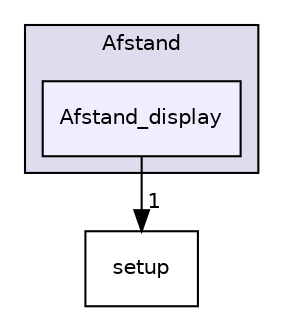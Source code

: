 digraph "Afstand/Afstand_display" {
  compound=true
  node [ fontsize="10", fontname="Helvetica"];
  edge [ labelfontsize="10", labelfontname="Helvetica"];
  subgraph clusterdir_49f0338531c958853f3013d1d6b3a2fe {
    graph [ bgcolor="#ddddee", pencolor="black", label="Afstand" fontname="Helvetica", fontsize="10", URL="dir_49f0338531c958853f3013d1d6b3a2fe.html"]
  dir_dbf2672e57fa6b6115fc0f914aed2a94 [shape=box, label="Afstand_display", style="filled", fillcolor="#eeeeff", pencolor="black", URL="dir_dbf2672e57fa6b6115fc0f914aed2a94.html"];
  }
  dir_23cb120d669071c3724c6f6330318f9c [shape=box label="setup" URL="dir_23cb120d669071c3724c6f6330318f9c.html"];
  dir_dbf2672e57fa6b6115fc0f914aed2a94->dir_23cb120d669071c3724c6f6330318f9c [headlabel="1", labeldistance=1.5 headhref="dir_000002_000027.html"];
}
